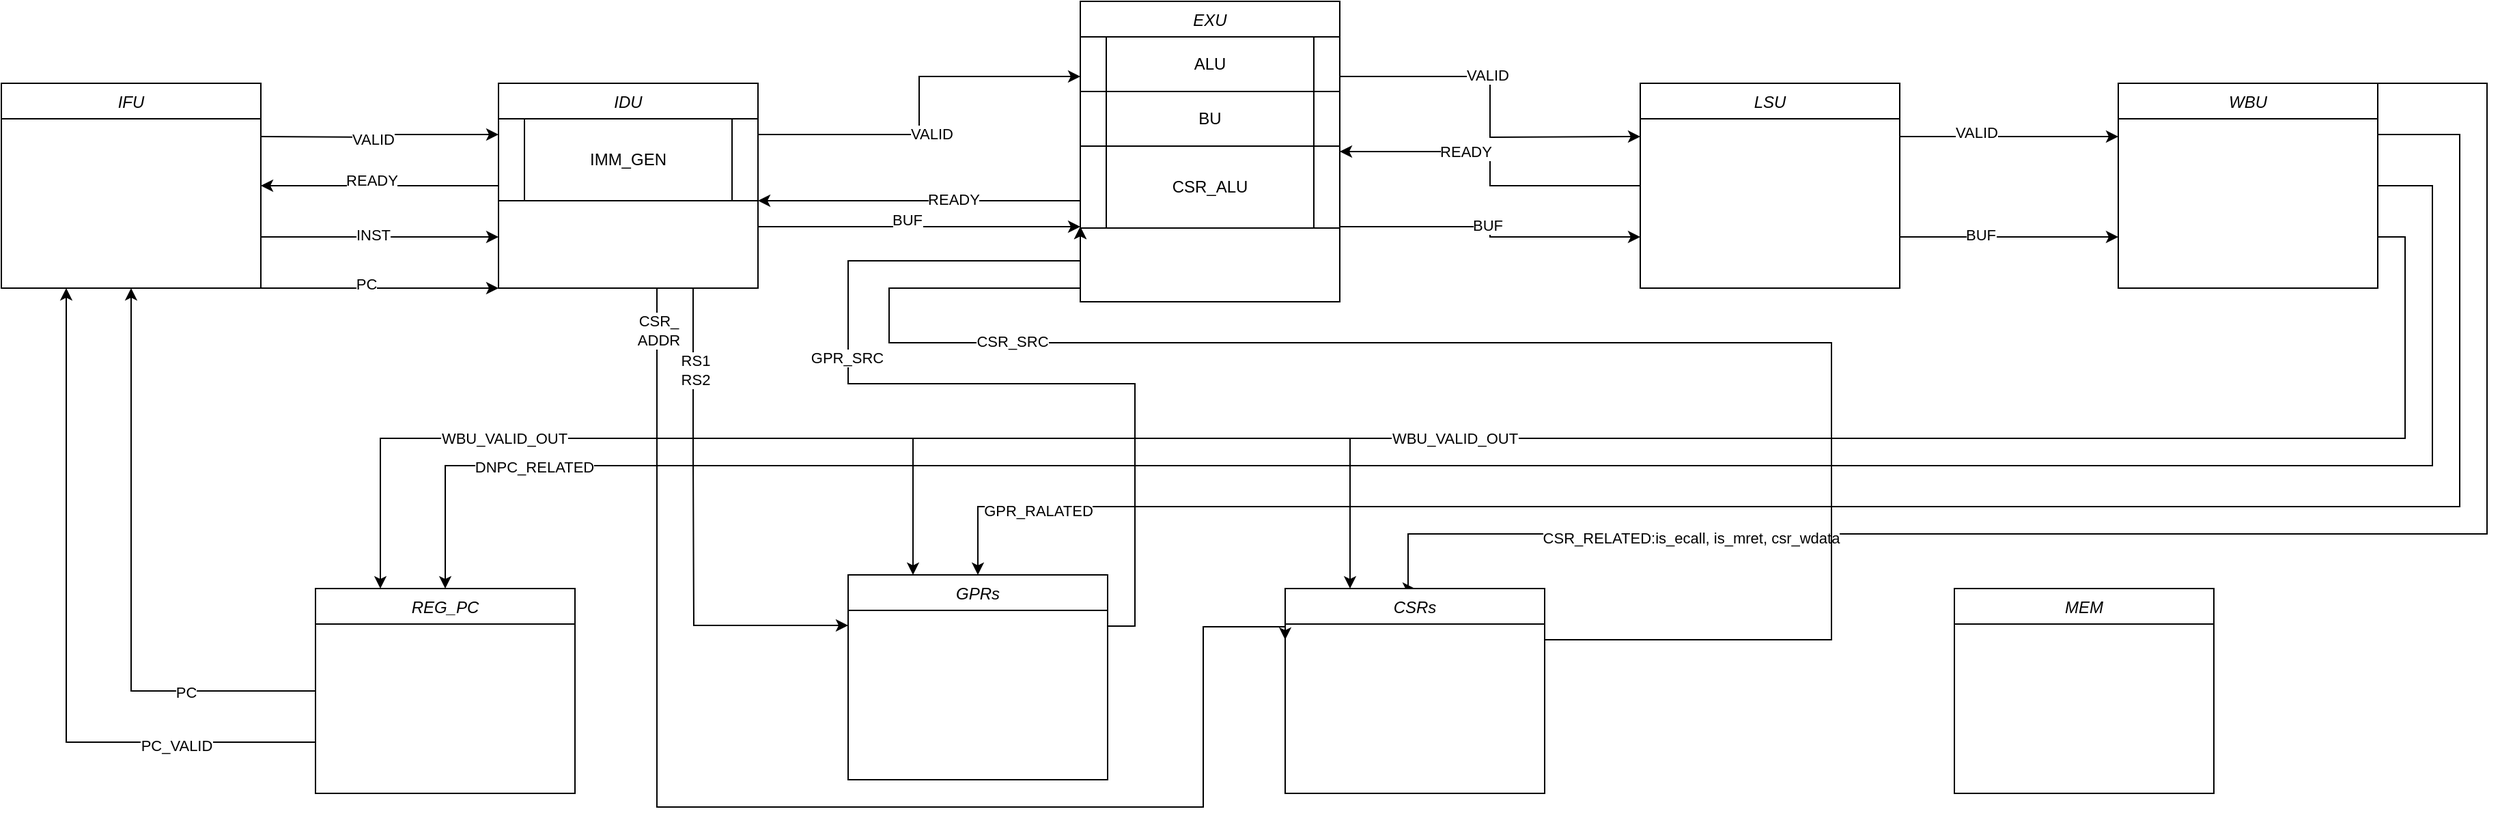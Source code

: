 <mxfile version="26.2.15">
  <diagram id="C5RBs43oDa-KdzZeNtuy" name="Page-1">
    <mxGraphModel dx="2562" dy="1054" grid="1" gridSize="10" guides="1" tooltips="1" connect="1" arrows="1" fold="1" page="1" pageScale="1" pageWidth="827" pageHeight="1169" math="0" shadow="0">
      <root>
        <mxCell id="WIyWlLk6GJQsqaUBKTNV-0" />
        <mxCell id="WIyWlLk6GJQsqaUBKTNV-1" parent="WIyWlLk6GJQsqaUBKTNV-0" />
        <mxCell id="KODN2zmgsEhRJ-fXcD3F-83" style="edgeStyle=orthogonalEdgeStyle;rounded=0;orthogonalLoop=1;jettySize=auto;html=1;exitX=1;exitY=0.75;exitDx=0;exitDy=0;entryX=0;entryY=0.75;entryDx=0;entryDy=0;" parent="WIyWlLk6GJQsqaUBKTNV-1" source="zkfFHV4jXpPFQw0GAbJ--0" target="KODN2zmgsEhRJ-fXcD3F-14" edge="1">
          <mxGeometry relative="1" as="geometry" />
        </mxCell>
        <mxCell id="KODN2zmgsEhRJ-fXcD3F-84" value="INST" style="edgeLabel;html=1;align=center;verticalAlign=middle;resizable=0;points=[];" parent="KODN2zmgsEhRJ-fXcD3F-83" vertex="1" connectable="0">
          <mxGeometry x="-0.061" y="2" relative="1" as="geometry">
            <mxPoint as="offset" />
          </mxGeometry>
        </mxCell>
        <mxCell id="x2h3QesRps8qrxLWFEcU-10" style="edgeStyle=orthogonalEdgeStyle;rounded=0;orthogonalLoop=1;jettySize=auto;html=1;exitX=1;exitY=1;exitDx=0;exitDy=0;entryX=0;entryY=1;entryDx=0;entryDy=0;" edge="1" parent="WIyWlLk6GJQsqaUBKTNV-1" source="zkfFHV4jXpPFQw0GAbJ--0" target="KODN2zmgsEhRJ-fXcD3F-14">
          <mxGeometry relative="1" as="geometry">
            <Array as="points">
              <mxPoint x="520" y="290" />
              <mxPoint x="520" y="290" />
            </Array>
          </mxGeometry>
        </mxCell>
        <mxCell id="x2h3QesRps8qrxLWFEcU-11" value="PC" style="edgeLabel;html=1;align=center;verticalAlign=middle;resizable=0;points=[];" vertex="1" connectable="0" parent="x2h3QesRps8qrxLWFEcU-10">
          <mxGeometry x="-0.121" y="3" relative="1" as="geometry">
            <mxPoint as="offset" />
          </mxGeometry>
        </mxCell>
        <mxCell id="zkfFHV4jXpPFQw0GAbJ--0" value="IFU" style="swimlane;fontStyle=2;align=center;verticalAlign=top;childLayout=stackLayout;horizontal=1;startSize=26;horizontalStack=0;resizeParent=1;resizeLast=0;collapsible=1;marginBottom=0;rounded=0;shadow=0;strokeWidth=1;" parent="WIyWlLk6GJQsqaUBKTNV-1" vertex="1">
          <mxGeometry x="240" y="140" width="190" height="150" as="geometry">
            <mxRectangle x="230" y="140" width="160" height="26" as="alternateBounds" />
          </mxGeometry>
        </mxCell>
        <mxCell id="KODN2zmgsEhRJ-fXcD3F-34" style="edgeStyle=orthogonalEdgeStyle;rounded=0;orthogonalLoop=1;jettySize=auto;html=1;exitX=1;exitY=0.5;exitDx=0;exitDy=0;entryX=0.5;entryY=0;entryDx=0;entryDy=0;" parent="WIyWlLk6GJQsqaUBKTNV-1" source="KODN2zmgsEhRJ-fXcD3F-10" target="KODN2zmgsEhRJ-fXcD3F-22" edge="1">
          <mxGeometry relative="1" as="geometry">
            <Array as="points">
              <mxPoint x="2020" y="215" />
              <mxPoint x="2020" y="420" />
              <mxPoint x="565" y="420" />
            </Array>
          </mxGeometry>
        </mxCell>
        <mxCell id="KODN2zmgsEhRJ-fXcD3F-77" value="DNPC_RELATED" style="edgeLabel;html=1;align=center;verticalAlign=middle;resizable=0;points=[];" parent="KODN2zmgsEhRJ-fXcD3F-34" vertex="1" connectable="0">
          <mxGeometry x="0.942" y="-1" relative="1" as="geometry">
            <mxPoint x="66" y="-37" as="offset" />
          </mxGeometry>
        </mxCell>
        <mxCell id="KODN2zmgsEhRJ-fXcD3F-38" style="edgeStyle=orthogonalEdgeStyle;rounded=0;orthogonalLoop=1;jettySize=auto;html=1;exitX=1;exitY=0.25;exitDx=0;exitDy=0;entryX=0.5;entryY=0;entryDx=0;entryDy=0;" parent="WIyWlLk6GJQsqaUBKTNV-1" source="KODN2zmgsEhRJ-fXcD3F-10" target="KODN2zmgsEhRJ-fXcD3F-20" edge="1">
          <mxGeometry relative="1" as="geometry">
            <Array as="points">
              <mxPoint x="2040" y="177" />
              <mxPoint x="2040" y="450" />
              <mxPoint x="955" y="450" />
            </Array>
          </mxGeometry>
        </mxCell>
        <mxCell id="KODN2zmgsEhRJ-fXcD3F-82" value="GPR_RALATED" style="edgeLabel;html=1;align=center;verticalAlign=middle;resizable=0;points=[];" parent="KODN2zmgsEhRJ-fXcD3F-38" vertex="1" connectable="0">
          <mxGeometry x="0.86" y="3" relative="1" as="geometry">
            <mxPoint x="-9" as="offset" />
          </mxGeometry>
        </mxCell>
        <mxCell id="KODN2zmgsEhRJ-fXcD3F-56" style="edgeStyle=orthogonalEdgeStyle;rounded=0;orthogonalLoop=1;jettySize=auto;html=1;exitX=1;exitY=0;exitDx=0;exitDy=0;entryX=0.5;entryY=0;entryDx=0;entryDy=0;" parent="WIyWlLk6GJQsqaUBKTNV-1" source="KODN2zmgsEhRJ-fXcD3F-10" target="KODN2zmgsEhRJ-fXcD3F-55" edge="1">
          <mxGeometry relative="1" as="geometry">
            <Array as="points">
              <mxPoint x="2060" y="140" />
              <mxPoint x="2060" y="470" />
              <mxPoint x="1270" y="470" />
              <mxPoint x="1270" y="510" />
            </Array>
          </mxGeometry>
        </mxCell>
        <mxCell id="KODN2zmgsEhRJ-fXcD3F-57" value="CSR_RELATED:is_ecall, is_mret, csr_wdata" style="edgeLabel;html=1;align=center;verticalAlign=middle;resizable=0;points=[];" parent="KODN2zmgsEhRJ-fXcD3F-56" vertex="1" connectable="0">
          <mxGeometry x="0.594" y="3" relative="1" as="geometry">
            <mxPoint x="-1" as="offset" />
          </mxGeometry>
        </mxCell>
        <mxCell id="x2h3QesRps8qrxLWFEcU-4" style="edgeStyle=orthogonalEdgeStyle;rounded=0;orthogonalLoop=1;jettySize=auto;html=1;exitX=1;exitY=0.75;exitDx=0;exitDy=0;entryX=0.25;entryY=0;entryDx=0;entryDy=0;" edge="1" parent="WIyWlLk6GJQsqaUBKTNV-1" source="KODN2zmgsEhRJ-fXcD3F-10" target="KODN2zmgsEhRJ-fXcD3F-22">
          <mxGeometry relative="1" as="geometry">
            <mxPoint x="1970.0" y="370" as="targetPoint" />
            <Array as="points">
              <mxPoint x="2000" y="253" />
              <mxPoint x="2000" y="400" />
              <mxPoint x="518" y="400" />
            </Array>
          </mxGeometry>
        </mxCell>
        <mxCell id="x2h3QesRps8qrxLWFEcU-5" value="WBU_VALID_OUT" style="edgeLabel;html=1;align=center;verticalAlign=middle;resizable=0;points=[];" vertex="1" connectable="0" parent="x2h3QesRps8qrxLWFEcU-4">
          <mxGeometry x="0.773" relative="1" as="geometry">
            <mxPoint as="offset" />
          </mxGeometry>
        </mxCell>
        <mxCell id="x2h3QesRps8qrxLWFEcU-7" style="edgeStyle=orthogonalEdgeStyle;rounded=0;orthogonalLoop=1;jettySize=auto;html=1;exitX=1;exitY=0.75;exitDx=0;exitDy=0;entryX=0.25;entryY=0;entryDx=0;entryDy=0;" edge="1" parent="WIyWlLk6GJQsqaUBKTNV-1" source="KODN2zmgsEhRJ-fXcD3F-10" target="KODN2zmgsEhRJ-fXcD3F-20">
          <mxGeometry relative="1" as="geometry">
            <Array as="points">
              <mxPoint x="2000" y="253" />
              <mxPoint x="2000" y="400" />
              <mxPoint x="907" y="400" />
            </Array>
          </mxGeometry>
        </mxCell>
        <mxCell id="x2h3QesRps8qrxLWFEcU-8" style="edgeStyle=orthogonalEdgeStyle;rounded=0;orthogonalLoop=1;jettySize=auto;html=1;exitX=1;exitY=0.75;exitDx=0;exitDy=0;entryX=0.25;entryY=0;entryDx=0;entryDy=0;" edge="1" parent="WIyWlLk6GJQsqaUBKTNV-1" source="KODN2zmgsEhRJ-fXcD3F-10" target="KODN2zmgsEhRJ-fXcD3F-55">
          <mxGeometry relative="1" as="geometry" />
        </mxCell>
        <mxCell id="x2h3QesRps8qrxLWFEcU-9" value="WBU_VALID_OUT" style="edgeLabel;html=1;align=center;verticalAlign=middle;resizable=0;points=[];" vertex="1" connectable="0" parent="x2h3QesRps8qrxLWFEcU-8">
          <mxGeometry x="0.644" relative="1" as="geometry">
            <mxPoint x="-1" as="offset" />
          </mxGeometry>
        </mxCell>
        <mxCell id="KODN2zmgsEhRJ-fXcD3F-10" value="WBU" style="swimlane;fontStyle=2;align=center;verticalAlign=top;childLayout=stackLayout;horizontal=1;startSize=26;horizontalStack=0;resizeParent=1;resizeLast=0;collapsible=1;marginBottom=0;rounded=0;shadow=0;strokeWidth=1;" parent="WIyWlLk6GJQsqaUBKTNV-1" vertex="1">
          <mxGeometry x="1790" y="140" width="190" height="150" as="geometry">
            <mxRectangle x="230" y="140" width="160" height="26" as="alternateBounds" />
          </mxGeometry>
        </mxCell>
        <mxCell id="KODN2zmgsEhRJ-fXcD3F-26" style="edgeStyle=orthogonalEdgeStyle;rounded=0;orthogonalLoop=1;jettySize=auto;html=1;exitX=1;exitY=0.25;exitDx=0;exitDy=0;entryX=0;entryY=0.5;entryDx=0;entryDy=0;" parent="WIyWlLk6GJQsqaUBKTNV-1" source="KODN2zmgsEhRJ-fXcD3F-12" edge="1">
          <mxGeometry relative="1" as="geometry">
            <mxPoint x="1440" y="179" as="targetPoint" />
          </mxGeometry>
        </mxCell>
        <mxCell id="KODN2zmgsEhRJ-fXcD3F-67" value="VALID" style="edgeLabel;html=1;align=center;verticalAlign=middle;resizable=0;points=[];" parent="KODN2zmgsEhRJ-fXcD3F-26" vertex="1" connectable="0">
          <mxGeometry x="-0.182" y="1" relative="1" as="geometry">
            <mxPoint as="offset" />
          </mxGeometry>
        </mxCell>
        <mxCell id="KODN2zmgsEhRJ-fXcD3F-65" style="edgeStyle=orthogonalEdgeStyle;rounded=0;orthogonalLoop=1;jettySize=auto;html=1;exitX=1;exitY=0.75;exitDx=0;exitDy=0;entryX=0;entryY=0.75;entryDx=0;entryDy=0;" parent="WIyWlLk6GJQsqaUBKTNV-1" source="KODN2zmgsEhRJ-fXcD3F-12" target="KODN2zmgsEhRJ-fXcD3F-16" edge="1">
          <mxGeometry relative="1" as="geometry" />
        </mxCell>
        <mxCell id="KODN2zmgsEhRJ-fXcD3F-66" value="BUF" style="edgeLabel;html=1;align=center;verticalAlign=middle;resizable=0;points=[];" parent="KODN2zmgsEhRJ-fXcD3F-65" vertex="1" connectable="0">
          <mxGeometry x="-0.053" y="1" relative="1" as="geometry">
            <mxPoint as="offset" />
          </mxGeometry>
        </mxCell>
        <mxCell id="KODN2zmgsEhRJ-fXcD3F-12" value="EXU" style="swimlane;fontStyle=2;align=center;verticalAlign=top;childLayout=stackLayout;horizontal=1;startSize=26;horizontalStack=0;resizeParent=1;resizeLast=0;collapsible=1;marginBottom=0;rounded=0;shadow=0;strokeWidth=1;" parent="WIyWlLk6GJQsqaUBKTNV-1" vertex="1">
          <mxGeometry x="1030" y="80" width="190" height="220" as="geometry">
            <mxRectangle x="230" y="140" width="160" height="26" as="alternateBounds" />
          </mxGeometry>
        </mxCell>
        <mxCell id="KODN2zmgsEhRJ-fXcD3F-39" value="ALU" style="shape=process;whiteSpace=wrap;html=1;backgroundOutline=1;" parent="KODN2zmgsEhRJ-fXcD3F-12" vertex="1">
          <mxGeometry y="26" width="190" height="40" as="geometry" />
        </mxCell>
        <mxCell id="KODN2zmgsEhRJ-fXcD3F-40" value="BU" style="shape=process;whiteSpace=wrap;html=1;backgroundOutline=1;" parent="KODN2zmgsEhRJ-fXcD3F-12" vertex="1">
          <mxGeometry y="66" width="190" height="40" as="geometry" />
        </mxCell>
        <mxCell id="x2h3QesRps8qrxLWFEcU-3" value="CSR_ALU" style="shape=process;whiteSpace=wrap;html=1;backgroundOutline=1;" vertex="1" parent="KODN2zmgsEhRJ-fXcD3F-12">
          <mxGeometry y="106" width="190" height="60" as="geometry" />
        </mxCell>
        <mxCell id="KODN2zmgsEhRJ-fXcD3F-25" style="edgeStyle=orthogonalEdgeStyle;rounded=0;orthogonalLoop=1;jettySize=auto;html=1;exitX=1;exitY=0.25;exitDx=0;exitDy=0;entryX=0;entryY=0.25;entryDx=0;entryDy=0;" parent="WIyWlLk6GJQsqaUBKTNV-1" source="KODN2zmgsEhRJ-fXcD3F-14" target="KODN2zmgsEhRJ-fXcD3F-12" edge="1">
          <mxGeometry relative="1" as="geometry">
            <mxPoint x="870" y="199.0" as="targetPoint" />
          </mxGeometry>
        </mxCell>
        <mxCell id="KODN2zmgsEhRJ-fXcD3F-43" value="VALID" style="edgeLabel;html=1;align=center;verticalAlign=middle;resizable=0;points=[];" parent="KODN2zmgsEhRJ-fXcD3F-25" vertex="1" connectable="0">
          <mxGeometry x="-0.28" y="-2" relative="1" as="geometry">
            <mxPoint x="26" y="-3" as="offset" />
          </mxGeometry>
        </mxCell>
        <mxCell id="KODN2zmgsEhRJ-fXcD3F-48" style="edgeStyle=orthogonalEdgeStyle;rounded=0;orthogonalLoop=1;jettySize=auto;html=1;exitX=1;exitY=0.75;exitDx=0;exitDy=0;entryX=0;entryY=0.75;entryDx=0;entryDy=0;" parent="WIyWlLk6GJQsqaUBKTNV-1" source="KODN2zmgsEhRJ-fXcD3F-14" target="KODN2zmgsEhRJ-fXcD3F-12" edge="1">
          <mxGeometry relative="1" as="geometry">
            <mxPoint x="1000.0" y="260" as="targetPoint" />
            <Array as="points">
              <mxPoint x="794" y="245" />
            </Array>
          </mxGeometry>
        </mxCell>
        <mxCell id="KODN2zmgsEhRJ-fXcD3F-49" value="BUF" style="edgeLabel;html=1;align=center;verticalAlign=middle;resizable=0;points=[];" parent="KODN2zmgsEhRJ-fXcD3F-48" vertex="1" connectable="0">
          <mxGeometry x="-0.049" y="5" relative="1" as="geometry">
            <mxPoint as="offset" />
          </mxGeometry>
        </mxCell>
        <mxCell id="KODN2zmgsEhRJ-fXcD3F-50" style="edgeStyle=orthogonalEdgeStyle;rounded=0;orthogonalLoop=1;jettySize=auto;html=1;exitX=0.75;exitY=1;exitDx=0;exitDy=0;entryX=0;entryY=0.5;entryDx=0;entryDy=0;" parent="WIyWlLk6GJQsqaUBKTNV-1" source="KODN2zmgsEhRJ-fXcD3F-14" edge="1">
          <mxGeometry relative="1" as="geometry">
            <mxPoint x="860" y="537" as="targetPoint" />
            <Array as="points">
              <mxPoint x="747" y="414" />
              <mxPoint x="747" y="537" />
            </Array>
          </mxGeometry>
        </mxCell>
        <mxCell id="KODN2zmgsEhRJ-fXcD3F-53" value="RS1&lt;br&gt;RS2" style="edgeLabel;html=1;align=center;verticalAlign=middle;resizable=0;points=[];" parent="KODN2zmgsEhRJ-fXcD3F-50" vertex="1" connectable="0">
          <mxGeometry x="-0.716" y="1" relative="1" as="geometry">
            <mxPoint y="9" as="offset" />
          </mxGeometry>
        </mxCell>
        <mxCell id="KODN2zmgsEhRJ-fXcD3F-58" style="edgeStyle=orthogonalEdgeStyle;rounded=0;orthogonalLoop=1;jettySize=auto;html=1;exitX=0.5;exitY=1;exitDx=0;exitDy=0;entryX=0;entryY=0.25;entryDx=0;entryDy=0;" parent="WIyWlLk6GJQsqaUBKTNV-1" source="KODN2zmgsEhRJ-fXcD3F-14" target="KODN2zmgsEhRJ-fXcD3F-55" edge="1">
          <mxGeometry relative="1" as="geometry">
            <mxPoint x="1190" y="670" as="targetPoint" />
            <Array as="points">
              <mxPoint x="720" y="290" />
              <mxPoint x="720" y="670" />
              <mxPoint x="1120" y="670" />
              <mxPoint x="1120" y="538" />
              <mxPoint x="1180" y="538" />
            </Array>
          </mxGeometry>
        </mxCell>
        <mxCell id="KODN2zmgsEhRJ-fXcD3F-61" value="CSR_&lt;br&gt;ADDR" style="edgeLabel;html=1;align=center;verticalAlign=middle;resizable=0;points=[];" parent="KODN2zmgsEhRJ-fXcD3F-58" vertex="1" connectable="0">
          <mxGeometry x="-0.891" y="1" relative="1" as="geometry">
            <mxPoint y="-3" as="offset" />
          </mxGeometry>
        </mxCell>
        <mxCell id="KODN2zmgsEhRJ-fXcD3F-64" style="edgeStyle=orthogonalEdgeStyle;rounded=0;orthogonalLoop=1;jettySize=auto;html=1;exitX=0;exitY=0.5;exitDx=0;exitDy=0;entryX=1;entryY=0.5;entryDx=0;entryDy=0;" parent="WIyWlLk6GJQsqaUBKTNV-1" source="KODN2zmgsEhRJ-fXcD3F-14" target="zkfFHV4jXpPFQw0GAbJ--0" edge="1">
          <mxGeometry relative="1" as="geometry" />
        </mxCell>
        <mxCell id="KODN2zmgsEhRJ-fXcD3F-74" value="READY" style="edgeLabel;html=1;align=center;verticalAlign=middle;resizable=0;points=[];" parent="KODN2zmgsEhRJ-fXcD3F-64" vertex="1" connectable="0">
          <mxGeometry x="0.067" y="-4" relative="1" as="geometry">
            <mxPoint as="offset" />
          </mxGeometry>
        </mxCell>
        <mxCell id="KODN2zmgsEhRJ-fXcD3F-14" value="IDU" style="swimlane;fontStyle=2;align=center;verticalAlign=top;childLayout=stackLayout;horizontal=1;startSize=26;horizontalStack=0;resizeParent=1;resizeLast=0;collapsible=1;marginBottom=0;rounded=0;shadow=0;strokeWidth=1;" parent="WIyWlLk6GJQsqaUBKTNV-1" vertex="1">
          <mxGeometry x="604" y="140" width="190" height="150" as="geometry">
            <mxRectangle x="230" y="140" width="160" height="26" as="alternateBounds" />
          </mxGeometry>
        </mxCell>
        <mxCell id="KODN2zmgsEhRJ-fXcD3F-41" value="IMM_GEN" style="shape=process;whiteSpace=wrap;html=1;backgroundOutline=1;" parent="KODN2zmgsEhRJ-fXcD3F-14" vertex="1">
          <mxGeometry y="26" width="190" height="60" as="geometry" />
        </mxCell>
        <mxCell id="KODN2zmgsEhRJ-fXcD3F-54" style="edgeStyle=orthogonalEdgeStyle;rounded=0;orthogonalLoop=1;jettySize=auto;html=1;exitX=0;exitY=0.5;exitDx=0;exitDy=0;entryX=1;entryY=0.5;entryDx=0;entryDy=0;" parent="WIyWlLk6GJQsqaUBKTNV-1" source="KODN2zmgsEhRJ-fXcD3F-16" target="KODN2zmgsEhRJ-fXcD3F-12" edge="1">
          <mxGeometry relative="1" as="geometry" />
        </mxCell>
        <mxCell id="KODN2zmgsEhRJ-fXcD3F-68" value="READY" style="edgeLabel;html=1;align=center;verticalAlign=middle;resizable=0;points=[];" parent="KODN2zmgsEhRJ-fXcD3F-54" vertex="1" connectable="0">
          <mxGeometry x="0.354" relative="1" as="geometry">
            <mxPoint x="13" as="offset" />
          </mxGeometry>
        </mxCell>
        <mxCell id="KODN2zmgsEhRJ-fXcD3F-71" style="edgeStyle=orthogonalEdgeStyle;rounded=0;orthogonalLoop=1;jettySize=auto;html=1;exitX=1;exitY=0.75;exitDx=0;exitDy=0;entryX=0;entryY=0.75;entryDx=0;entryDy=0;" parent="WIyWlLk6GJQsqaUBKTNV-1" source="KODN2zmgsEhRJ-fXcD3F-16" target="KODN2zmgsEhRJ-fXcD3F-10" edge="1">
          <mxGeometry relative="1" as="geometry" />
        </mxCell>
        <mxCell id="KODN2zmgsEhRJ-fXcD3F-72" value="BUF" style="edgeLabel;html=1;align=center;verticalAlign=middle;resizable=0;points=[];" parent="KODN2zmgsEhRJ-fXcD3F-71" vertex="1" connectable="0">
          <mxGeometry x="-0.27" y="2" relative="1" as="geometry">
            <mxPoint as="offset" />
          </mxGeometry>
        </mxCell>
        <mxCell id="KODN2zmgsEhRJ-fXcD3F-16" value="LSU" style="swimlane;fontStyle=2;align=center;verticalAlign=top;childLayout=stackLayout;horizontal=1;startSize=26;horizontalStack=0;resizeParent=1;resizeLast=0;collapsible=1;marginBottom=0;rounded=0;shadow=0;strokeWidth=1;" parent="WIyWlLk6GJQsqaUBKTNV-1" vertex="1">
          <mxGeometry x="1440" y="140" width="190" height="150" as="geometry">
            <mxRectangle x="230" y="140" width="160" height="26" as="alternateBounds" />
          </mxGeometry>
        </mxCell>
        <mxCell id="KODN2zmgsEhRJ-fXcD3F-18" value="MEM" style="swimlane;fontStyle=2;align=center;verticalAlign=top;childLayout=stackLayout;horizontal=1;startSize=26;horizontalStack=0;resizeParent=1;resizeLast=0;collapsible=1;marginBottom=0;rounded=0;shadow=0;strokeWidth=1;" parent="WIyWlLk6GJQsqaUBKTNV-1" vertex="1">
          <mxGeometry x="1670" y="510" width="190" height="150" as="geometry">
            <mxRectangle x="230" y="140" width="160" height="26" as="alternateBounds" />
          </mxGeometry>
        </mxCell>
        <mxCell id="KODN2zmgsEhRJ-fXcD3F-51" style="edgeStyle=orthogonalEdgeStyle;rounded=0;orthogonalLoop=1;jettySize=auto;html=1;exitX=1;exitY=0.25;exitDx=0;exitDy=0;entryX=0;entryY=0.75;entryDx=0;entryDy=0;" parent="WIyWlLk6GJQsqaUBKTNV-1" source="KODN2zmgsEhRJ-fXcD3F-20" target="KODN2zmgsEhRJ-fXcD3F-12" edge="1">
          <mxGeometry relative="1" as="geometry">
            <Array as="points">
              <mxPoint x="1070" y="538" />
              <mxPoint x="1070" y="360" />
              <mxPoint x="860" y="360" />
              <mxPoint x="860" y="270" />
              <mxPoint x="1030" y="270" />
            </Array>
          </mxGeometry>
        </mxCell>
        <mxCell id="KODN2zmgsEhRJ-fXcD3F-52" value="GPR_SRC" style="edgeLabel;html=1;align=center;verticalAlign=middle;resizable=0;points=[];" parent="KODN2zmgsEhRJ-fXcD3F-51" vertex="1" connectable="0">
          <mxGeometry x="0.233" y="1" relative="1" as="geometry">
            <mxPoint as="offset" />
          </mxGeometry>
        </mxCell>
        <mxCell id="KODN2zmgsEhRJ-fXcD3F-20" value="GPRs" style="swimlane;fontStyle=2;align=center;verticalAlign=top;childLayout=stackLayout;horizontal=1;startSize=26;horizontalStack=0;resizeParent=1;resizeLast=0;collapsible=1;marginBottom=0;rounded=0;shadow=0;strokeWidth=1;" parent="WIyWlLk6GJQsqaUBKTNV-1" vertex="1">
          <mxGeometry x="860" y="500" width="190" height="150" as="geometry">
            <mxRectangle x="230" y="140" width="160" height="26" as="alternateBounds" />
          </mxGeometry>
        </mxCell>
        <mxCell id="KODN2zmgsEhRJ-fXcD3F-29" style="edgeStyle=orthogonalEdgeStyle;rounded=0;orthogonalLoop=1;jettySize=auto;html=1;exitX=0;exitY=0.5;exitDx=0;exitDy=0;entryX=0.5;entryY=1;entryDx=0;entryDy=0;" parent="WIyWlLk6GJQsqaUBKTNV-1" source="KODN2zmgsEhRJ-fXcD3F-22" target="zkfFHV4jXpPFQw0GAbJ--0" edge="1">
          <mxGeometry relative="1" as="geometry" />
        </mxCell>
        <mxCell id="KODN2zmgsEhRJ-fXcD3F-75" value="PC" style="edgeLabel;html=1;align=center;verticalAlign=middle;resizable=0;points=[];" parent="KODN2zmgsEhRJ-fXcD3F-29" vertex="1" connectable="0">
          <mxGeometry x="-0.558" y="1" relative="1" as="geometry">
            <mxPoint as="offset" />
          </mxGeometry>
        </mxCell>
        <mxCell id="KODN2zmgsEhRJ-fXcD3F-30" style="edgeStyle=orthogonalEdgeStyle;rounded=0;orthogonalLoop=1;jettySize=auto;html=1;exitX=0;exitY=0.75;exitDx=0;exitDy=0;entryX=0.25;entryY=1;entryDx=0;entryDy=0;" parent="WIyWlLk6GJQsqaUBKTNV-1" source="KODN2zmgsEhRJ-fXcD3F-22" target="zkfFHV4jXpPFQw0GAbJ--0" edge="1">
          <mxGeometry relative="1" as="geometry" />
        </mxCell>
        <mxCell id="KODN2zmgsEhRJ-fXcD3F-76" value="PC_VALID" style="edgeLabel;html=1;align=center;verticalAlign=middle;resizable=0;points=[];" parent="KODN2zmgsEhRJ-fXcD3F-30" vertex="1" connectable="0">
          <mxGeometry x="-0.604" y="2" relative="1" as="geometry">
            <mxPoint as="offset" />
          </mxGeometry>
        </mxCell>
        <mxCell id="KODN2zmgsEhRJ-fXcD3F-22" value="REG_PC" style="swimlane;fontStyle=2;align=center;verticalAlign=top;childLayout=stackLayout;horizontal=1;startSize=26;horizontalStack=0;resizeParent=1;resizeLast=0;collapsible=1;marginBottom=0;rounded=0;shadow=0;strokeWidth=1;" parent="WIyWlLk6GJQsqaUBKTNV-1" vertex="1">
          <mxGeometry x="470" y="510" width="190" height="150" as="geometry">
            <mxRectangle x="230" y="140" width="160" height="26" as="alternateBounds" />
          </mxGeometry>
        </mxCell>
        <mxCell id="KODN2zmgsEhRJ-fXcD3F-27" style="edgeStyle=orthogonalEdgeStyle;rounded=0;orthogonalLoop=1;jettySize=auto;html=1;exitX=1;exitY=0.5;exitDx=0;exitDy=0;entryX=0;entryY=0.5;entryDx=0;entryDy=0;" parent="WIyWlLk6GJQsqaUBKTNV-1" edge="1">
          <mxGeometry relative="1" as="geometry">
            <mxPoint x="1630" y="179" as="sourcePoint" />
            <mxPoint x="1790" y="179" as="targetPoint" />
          </mxGeometry>
        </mxCell>
        <mxCell id="KODN2zmgsEhRJ-fXcD3F-70" value="VALID" style="edgeLabel;html=1;align=center;verticalAlign=middle;resizable=0;points=[];" parent="KODN2zmgsEhRJ-fXcD3F-27" vertex="1" connectable="0">
          <mxGeometry x="-0.301" y="3" relative="1" as="geometry">
            <mxPoint as="offset" />
          </mxGeometry>
        </mxCell>
        <mxCell id="KODN2zmgsEhRJ-fXcD3F-45" style="edgeStyle=orthogonalEdgeStyle;rounded=0;orthogonalLoop=1;jettySize=auto;html=1;exitX=0;exitY=0.5;exitDx=0;exitDy=0;entryX=1;entryY=1;entryDx=0;entryDy=0;" parent="WIyWlLk6GJQsqaUBKTNV-1" source="KODN2zmgsEhRJ-fXcD3F-40" target="KODN2zmgsEhRJ-fXcD3F-41" edge="1">
          <mxGeometry relative="1" as="geometry">
            <Array as="points">
              <mxPoint x="900" y="226" />
              <mxPoint x="900" y="226" />
            </Array>
          </mxGeometry>
        </mxCell>
        <mxCell id="KODN2zmgsEhRJ-fXcD3F-46" value="READY" style="edgeLabel;html=1;align=center;verticalAlign=middle;resizable=0;points=[];" parent="KODN2zmgsEhRJ-fXcD3F-45" vertex="1" connectable="0">
          <mxGeometry x="0.36" y="-4" relative="1" as="geometry">
            <mxPoint x="48" y="3" as="offset" />
          </mxGeometry>
        </mxCell>
        <mxCell id="KODN2zmgsEhRJ-fXcD3F-59" style="edgeStyle=orthogonalEdgeStyle;rounded=0;orthogonalLoop=1;jettySize=auto;html=1;exitX=1;exitY=0.25;exitDx=0;exitDy=0;entryX=0;entryY=0.75;entryDx=0;entryDy=0;" parent="WIyWlLk6GJQsqaUBKTNV-1" source="KODN2zmgsEhRJ-fXcD3F-55" target="KODN2zmgsEhRJ-fXcD3F-12" edge="1">
          <mxGeometry relative="1" as="geometry">
            <Array as="points">
              <mxPoint x="1580" y="548" />
              <mxPoint x="1580" y="330" />
              <mxPoint x="890" y="330" />
              <mxPoint x="890" y="290" />
              <mxPoint x="1030" y="290" />
            </Array>
          </mxGeometry>
        </mxCell>
        <mxCell id="KODN2zmgsEhRJ-fXcD3F-60" value="CSR_SRC" style="edgeLabel;html=1;align=center;verticalAlign=middle;resizable=0;points=[];" parent="KODN2zmgsEhRJ-fXcD3F-59" vertex="1" connectable="0">
          <mxGeometry x="0.531" y="-1" relative="1" as="geometry">
            <mxPoint as="offset" />
          </mxGeometry>
        </mxCell>
        <mxCell id="KODN2zmgsEhRJ-fXcD3F-55" value="CSRs" style="swimlane;fontStyle=2;align=center;verticalAlign=top;childLayout=stackLayout;horizontal=1;startSize=26;horizontalStack=0;resizeParent=1;resizeLast=0;collapsible=1;marginBottom=0;rounded=0;shadow=0;strokeWidth=1;" parent="WIyWlLk6GJQsqaUBKTNV-1" vertex="1">
          <mxGeometry x="1180" y="510" width="190" height="150" as="geometry">
            <mxRectangle x="230" y="140" width="160" height="26" as="alternateBounds" />
          </mxGeometry>
        </mxCell>
        <mxCell id="KODN2zmgsEhRJ-fXcD3F-62" style="edgeStyle=orthogonalEdgeStyle;rounded=0;orthogonalLoop=1;jettySize=auto;html=1;exitX=1;exitY=0.5;exitDx=0;exitDy=0;entryX=0;entryY=0.25;entryDx=0;entryDy=0;" parent="WIyWlLk6GJQsqaUBKTNV-1" target="KODN2zmgsEhRJ-fXcD3F-14" edge="1">
          <mxGeometry relative="1" as="geometry">
            <mxPoint x="430" y="179" as="sourcePoint" />
          </mxGeometry>
        </mxCell>
        <mxCell id="KODN2zmgsEhRJ-fXcD3F-73" value="VALID" style="edgeLabel;html=1;align=center;verticalAlign=middle;resizable=0;points=[];" parent="KODN2zmgsEhRJ-fXcD3F-62" vertex="1" connectable="0">
          <mxGeometry x="-0.066" y="-1" relative="1" as="geometry">
            <mxPoint as="offset" />
          </mxGeometry>
        </mxCell>
      </root>
    </mxGraphModel>
  </diagram>
</mxfile>
